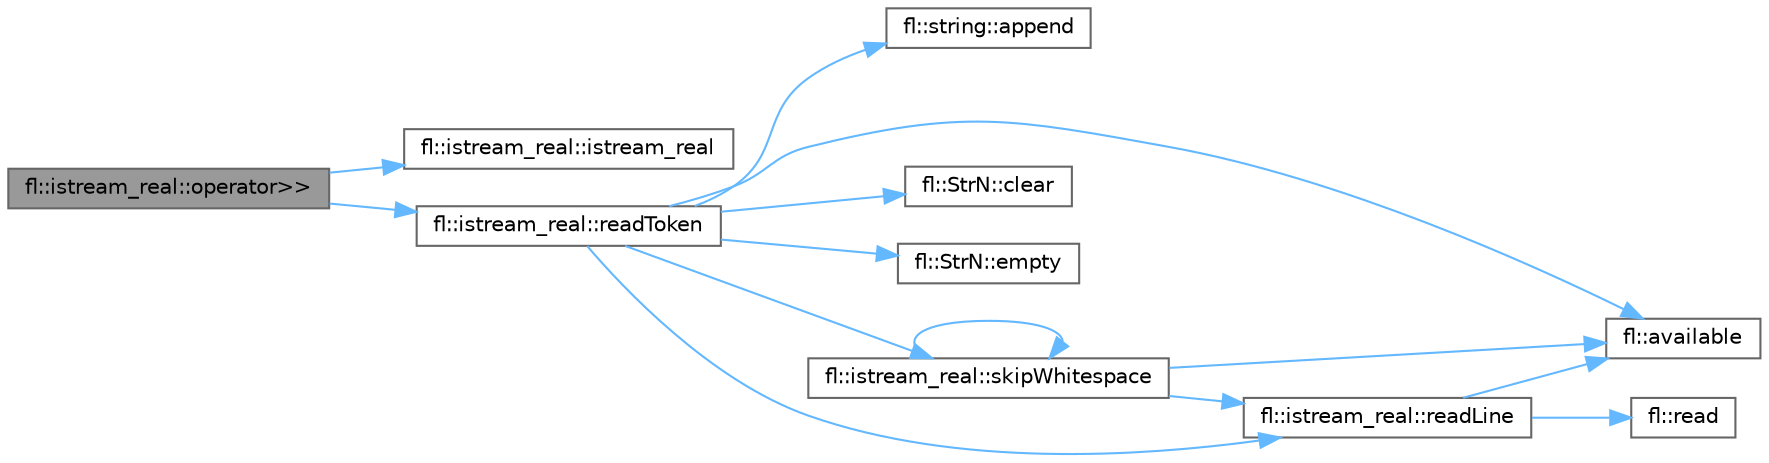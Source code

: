 digraph "fl::istream_real::operator&gt;&gt;"
{
 // INTERACTIVE_SVG=YES
 // LATEX_PDF_SIZE
  bgcolor="transparent";
  edge [fontname=Helvetica,fontsize=10,labelfontname=Helvetica,labelfontsize=10];
  node [fontname=Helvetica,fontsize=10,shape=box,height=0.2,width=0.4];
  rankdir="LR";
  Node1 [id="Node000001",label="fl::istream_real::operator\>\>",height=0.2,width=0.4,color="gray40", fillcolor="grey60", style="filled", fontcolor="black",tooltip=" "];
  Node1 -> Node2 [id="edge1_Node000001_Node000002",color="steelblue1",style="solid",tooltip=" "];
  Node2 [id="Node000002",label="fl::istream_real::istream_real",height=0.2,width=0.4,color="grey40", fillcolor="white", style="filled",URL="$dc/d4b/classfl_1_1istream__real_ab593846ff4a004fbc44ab28ac7a80e5f.html#ab593846ff4a004fbc44ab28ac7a80e5f",tooltip=" "];
  Node1 -> Node3 [id="edge2_Node000001_Node000003",color="steelblue1",style="solid",tooltip=" "];
  Node3 [id="Node000003",label="fl::istream_real::readToken",height=0.2,width=0.4,color="grey40", fillcolor="white", style="filled",URL="$dc/d4b/classfl_1_1istream__real_adf98bd57fc49ef2c902259cdbca94771.html#adf98bd57fc49ef2c902259cdbca94771",tooltip=" "];
  Node3 -> Node4 [id="edge3_Node000003_Node000004",color="steelblue1",style="solid",tooltip=" "];
  Node4 [id="Node000004",label="fl::string::append",height=0.2,width=0.4,color="grey40", fillcolor="white", style="filled",URL="$d2/db2/classfl_1_1string_a78222786068d86a8463f4e408dc393eb.html#a78222786068d86a8463f4e408dc393eb",tooltip=" "];
  Node3 -> Node5 [id="edge4_Node000003_Node000005",color="steelblue1",style="solid",tooltip=" "];
  Node5 [id="Node000005",label="fl::available",height=0.2,width=0.4,color="grey40", fillcolor="white", style="filled",URL="$d4/d36/namespacefl_a01186a22a1055c583d5408c116c84ffa.html#a01186a22a1055c583d5408c116c84ffa",tooltip=" "];
  Node3 -> Node6 [id="edge5_Node000003_Node000006",color="steelblue1",style="solid",tooltip=" "];
  Node6 [id="Node000006",label="fl::StrN::clear",height=0.2,width=0.4,color="grey40", fillcolor="white", style="filled",URL="$dc/d96/classfl_1_1_str_n_a6f3fee5553f985b5b5d995e7232a4a71.html#a6f3fee5553f985b5b5d995e7232a4a71",tooltip=" "];
  Node3 -> Node7 [id="edge6_Node000003_Node000007",color="steelblue1",style="solid",tooltip=" "];
  Node7 [id="Node000007",label="fl::StrN::empty",height=0.2,width=0.4,color="grey40", fillcolor="white", style="filled",URL="$dc/d96/classfl_1_1_str_n_a1e1d92d46d9311b6cb1fc94170bc8d6b.html#a1e1d92d46d9311b6cb1fc94170bc8d6b",tooltip=" "];
  Node3 -> Node8 [id="edge7_Node000003_Node000008",color="steelblue1",style="solid",tooltip=" "];
  Node8 [id="Node000008",label="fl::istream_real::readLine",height=0.2,width=0.4,color="grey40", fillcolor="white", style="filled",URL="$dc/d4b/classfl_1_1istream__real_ab70ff31d4c958447b46066a17a55d047.html#ab70ff31d4c958447b46066a17a55d047",tooltip=" "];
  Node8 -> Node5 [id="edge8_Node000008_Node000005",color="steelblue1",style="solid",tooltip=" "];
  Node8 -> Node9 [id="edge9_Node000008_Node000009",color="steelblue1",style="solid",tooltip=" "];
  Node9 [id="Node000009",label="fl::read",height=0.2,width=0.4,color="grey40", fillcolor="white", style="filled",URL="$d4/d36/namespacefl_a18e7608a302c3628c24710b27480641b.html#a18e7608a302c3628c24710b27480641b",tooltip=" "];
  Node3 -> Node10 [id="edge10_Node000003_Node000010",color="steelblue1",style="solid",tooltip=" "];
  Node10 [id="Node000010",label="fl::istream_real::skipWhitespace",height=0.2,width=0.4,color="grey40", fillcolor="white", style="filled",URL="$dc/d4b/classfl_1_1istream__real_a1896b88f9d1cb20dd178716dc97c60c7.html#a1896b88f9d1cb20dd178716dc97c60c7",tooltip=" "];
  Node10 -> Node5 [id="edge11_Node000010_Node000005",color="steelblue1",style="solid",tooltip=" "];
  Node10 -> Node8 [id="edge12_Node000010_Node000008",color="steelblue1",style="solid",tooltip=" "];
  Node10 -> Node10 [id="edge13_Node000010_Node000010",color="steelblue1",style="solid",tooltip=" "];
}
